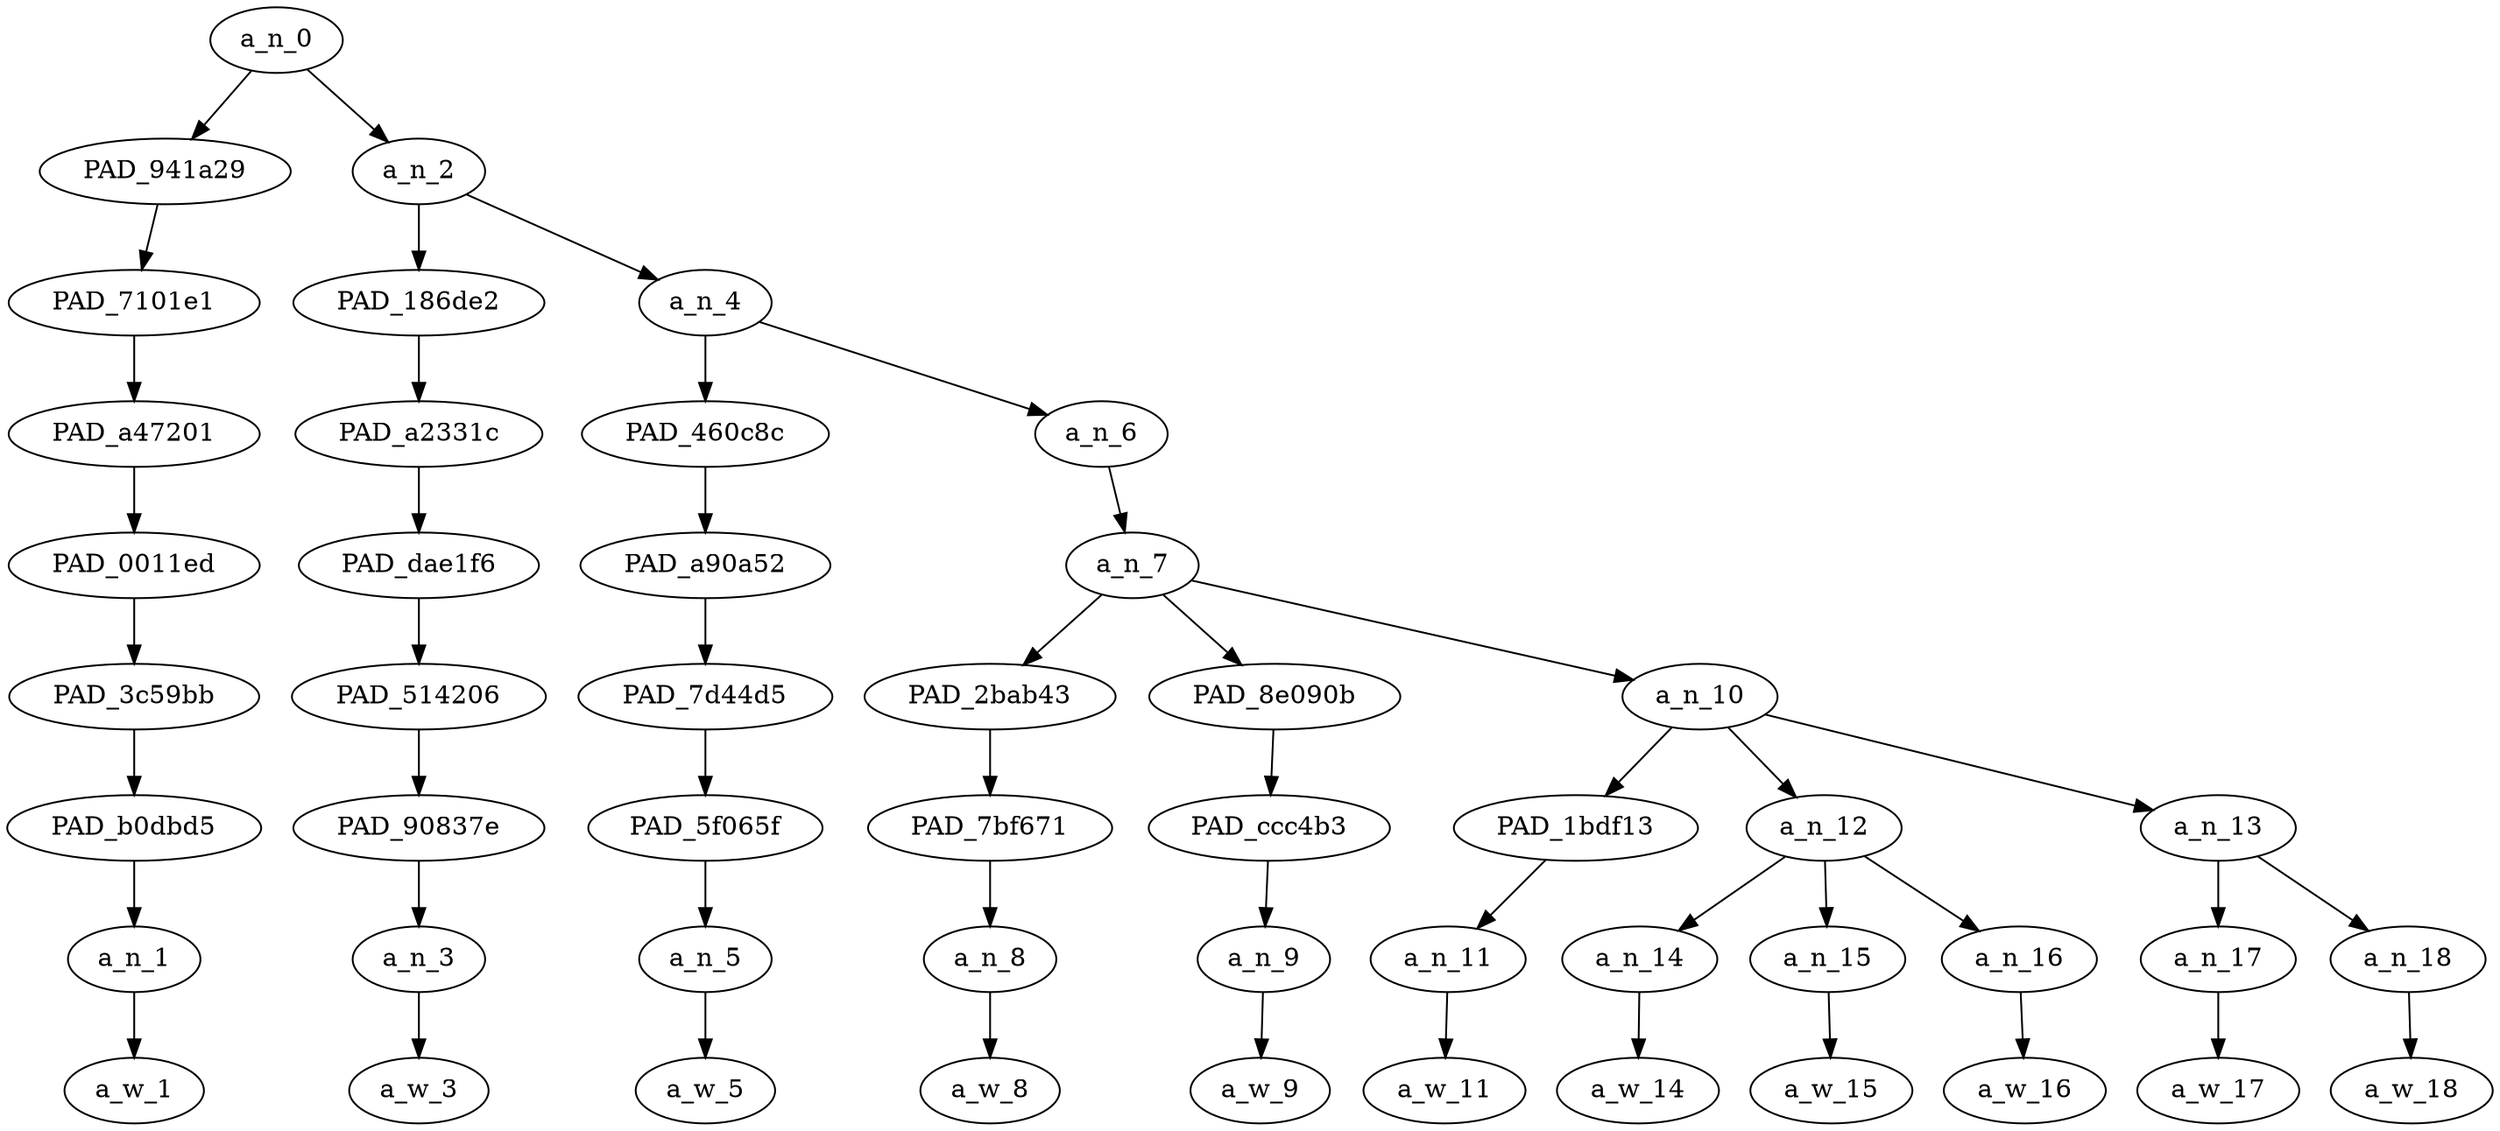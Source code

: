 strict digraph "" {
	a_n_0	[div_dir=1,
		index=0,
		level=8,
		pos="1.0902777777777777,8!",
		text_span="[0, 1, 2, 3, 4, 5, 6, 7, 8, 9, 10]",
		value=1.00000000];
	PAD_941a29	[div_dir=1,
		index=0,
		level=7,
		pos="0.0,7!",
		text_span="[0]",
		value=0.04101433];
	a_n_0 -> PAD_941a29;
	a_n_2	[div_dir=1,
		index=1,
		level=7,
		pos="2.1805555555555554,7!",
		text_span="[1, 2, 3, 4, 5, 6, 7, 8, 9, 10]",
		value=0.95873430];
	a_n_0 -> a_n_2;
	PAD_7101e1	[div_dir=1,
		index=0,
		level=6,
		pos="0.0,6!",
		text_span="[0]",
		value=0.04101433];
	PAD_941a29 -> PAD_7101e1;
	PAD_a47201	[div_dir=1,
		index=0,
		level=5,
		pos="0.0,5!",
		text_span="[0]",
		value=0.04101433];
	PAD_7101e1 -> PAD_a47201;
	PAD_0011ed	[div_dir=1,
		index=0,
		level=4,
		pos="0.0,4!",
		text_span="[0]",
		value=0.04101433];
	PAD_a47201 -> PAD_0011ed;
	PAD_3c59bb	[div_dir=1,
		index=0,
		level=3,
		pos="0.0,3!",
		text_span="[0]",
		value=0.04101433];
	PAD_0011ed -> PAD_3c59bb;
	PAD_b0dbd5	[div_dir=1,
		index=0,
		level=2,
		pos="0.0,2!",
		text_span="[0]",
		value=0.04101433];
	PAD_3c59bb -> PAD_b0dbd5;
	a_n_1	[div_dir=1,
		index=0,
		level=1,
		pos="0.0,1!",
		text_span="[0]",
		value=0.04101433];
	PAD_b0dbd5 -> a_n_1;
	a_w_1	[div_dir=0,
		index=0,
		level=0,
		pos="0,0!",
		text_span="[0]",
		value=some];
	a_n_1 -> a_w_1;
	PAD_186de2	[div_dir=1,
		index=1,
		level=6,
		pos="1.0,6!",
		text_span="[1]",
		value=0.04935751];
	a_n_2 -> PAD_186de2;
	a_n_4	[div_dir=1,
		index=2,
		level=6,
		pos="3.361111111111111,6!",
		text_span="[2, 3, 4, 5, 6, 7, 8, 9, 10]",
		value=0.90923738];
	a_n_2 -> a_n_4;
	PAD_a2331c	[div_dir=1,
		index=1,
		level=5,
		pos="1.0,5!",
		text_span="[1]",
		value=0.04935751];
	PAD_186de2 -> PAD_a2331c;
	PAD_dae1f6	[div_dir=1,
		index=1,
		level=4,
		pos="1.0,4!",
		text_span="[1]",
		value=0.04935751];
	PAD_a2331c -> PAD_dae1f6;
	PAD_514206	[div_dir=1,
		index=1,
		level=3,
		pos="1.0,3!",
		text_span="[1]",
		value=0.04935751];
	PAD_dae1f6 -> PAD_514206;
	PAD_90837e	[div_dir=1,
		index=1,
		level=2,
		pos="1.0,2!",
		text_span="[1]",
		value=0.04935751];
	PAD_514206 -> PAD_90837e;
	a_n_3	[div_dir=1,
		index=1,
		level=1,
		pos="1.0,1!",
		text_span="[1]",
		value=0.04935751];
	PAD_90837e -> a_n_3;
	a_w_3	[div_dir=0,
		index=1,
		level=0,
		pos="1,0!",
		text_span="[1]",
		value=might];
	a_n_3 -> a_w_3;
	PAD_460c8c	[div_dir=1,
		index=2,
		level=5,
		pos="2.0,5!",
		text_span="[2]",
		value=0.06134573];
	a_n_4 -> PAD_460c8c;
	a_n_6	[div_dir=1,
		index=3,
		level=5,
		pos="4.722222222222222,5!",
		text_span="[3, 4, 5, 6, 7, 8, 9, 10]",
		value=0.84774697];
	a_n_4 -> a_n_6;
	PAD_a90a52	[div_dir=1,
		index=2,
		level=4,
		pos="2.0,4!",
		text_span="[2]",
		value=0.06134573];
	PAD_460c8c -> PAD_a90a52;
	PAD_7d44d5	[div_dir=1,
		index=2,
		level=3,
		pos="2.0,3!",
		text_span="[2]",
		value=0.06134573];
	PAD_a90a52 -> PAD_7d44d5;
	PAD_5f065f	[div_dir=1,
		index=2,
		level=2,
		pos="2.0,2!",
		text_span="[2]",
		value=0.06134573];
	PAD_7d44d5 -> PAD_5f065f;
	a_n_5	[div_dir=1,
		index=2,
		level=1,
		pos="2.0,1!",
		text_span="[2]",
		value=0.06134573];
	PAD_5f065f -> a_n_5;
	a_w_5	[div_dir=0,
		index=2,
		level=0,
		pos="2,0!",
		text_span="[2]",
		value=argue];
	a_n_5 -> a_w_5;
	a_n_7	[div_dir=1,
		index=3,
		level=4,
		pos="4.722222222222222,4!",
		text_span="[3, 4, 5, 6, 7, 8, 9, 10]",
		value=0.84765686];
	a_n_6 -> a_n_7;
	PAD_2bab43	[div_dir=1,
		index=3,
		level=3,
		pos="3.0,3!",
		text_span="[3]",
		value=0.05851202];
	a_n_7 -> PAD_2bab43;
	PAD_8e090b	[div_dir=1,
		index=4,
		level=3,
		pos="4.0,3!",
		text_span="[4]",
		value=0.04783789];
	a_n_7 -> PAD_8e090b;
	a_n_10	[div_dir=-1,
		index=5,
		level=3,
		pos="7.166666666666667,3!",
		text_span="[5, 6, 7, 8, 9, 10]",
		value=0.74121684];
	a_n_7 -> a_n_10;
	PAD_7bf671	[div_dir=1,
		index=3,
		level=2,
		pos="3.0,2!",
		text_span="[3]",
		value=0.05851202];
	PAD_2bab43 -> PAD_7bf671;
	a_n_8	[div_dir=1,
		index=3,
		level=1,
		pos="3.0,1!",
		text_span="[3]",
		value=0.05851202];
	PAD_7bf671 -> a_n_8;
	a_w_8	[div_dir=0,
		index=3,
		level=0,
		pos="3,0!",
		text_span="[3]",
		value=we];
	a_n_8 -> a_w_8;
	PAD_ccc4b3	[div_dir=1,
		index=4,
		level=2,
		pos="4.0,2!",
		text_span="[4]",
		value=0.04783789];
	PAD_8e090b -> PAD_ccc4b3;
	a_n_9	[div_dir=1,
		index=4,
		level=1,
		pos="4.0,1!",
		text_span="[4]",
		value=0.04783789];
	PAD_ccc4b3 -> a_n_9;
	a_w_9	[div_dir=0,
		index=4,
		level=0,
		pos="4,0!",
		text_span="[4]",
		value=already];
	a_n_9 -> a_w_9;
	PAD_1bdf13	[div_dir=1,
		index=5,
		level=2,
		pos="5.0,2!",
		text_span="[5]",
		value=0.04864987];
	a_n_10 -> PAD_1bdf13;
	a_n_12	[div_dir=-1,
		index=6,
		level=2,
		pos="7.0,2!",
		text_span="[6, 7, 8]",
		value=0.56333957];
	a_n_10 -> a_n_12;
	a_n_13	[div_dir=1,
		index=7,
		level=2,
		pos="9.5,2!",
		text_span="[9, 10]",
		value=0.12911301];
	a_n_10 -> a_n_13;
	a_n_11	[div_dir=1,
		index=5,
		level=1,
		pos="5.0,1!",
		text_span="[5]",
		value=0.04864987];
	PAD_1bdf13 -> a_n_11;
	a_w_11	[div_dir=0,
		index=5,
		level=0,
		pos="5,0!",
		text_span="[5]",
		value=had];
	a_n_11 -> a_w_11;
	a_n_14	[div_dir=1,
		index=6,
		level=1,
		pos="6.0,1!",
		text_span="[6]",
		value=0.08604618];
	a_n_12 -> a_n_14;
	a_n_15	[div_dir=-1,
		index=7,
		level=1,
		pos="7.0,1!",
		text_span="[7]",
		value=0.34674193];
	a_n_12 -> a_n_15;
	a_n_16	[div_dir=1,
		index=8,
		level=1,
		pos="8.0,1!",
		text_span="[8]",
		value=0.12969700];
	a_n_12 -> a_n_16;
	a_w_14	[div_dir=0,
		index=6,
		level=0,
		pos="6,0!",
		text_span="[6]",
		value=a];
	a_n_14 -> a_w_14;
	a_w_15	[div_dir=0,
		index=7,
		level=0,
		pos="7,0!",
		text_span="[7]",
		value=muslim];
	a_n_15 -> a_w_15;
	a_w_16	[div_dir=0,
		index=8,
		level=0,
		pos="8,0!",
		text_span="[8]",
		value=leader];
	a_n_16 -> a_w_16;
	a_n_17	[div_dir=1,
		index=9,
		level=1,
		pos="9.0,1!",
		text_span="[9]",
		value=0.06276899];
	a_n_13 -> a_n_17;
	a_n_18	[div_dir=1,
		index=10,
		level=1,
		pos="10.0,1!",
		text_span="[10]",
		value=0.06572075];
	a_n_13 -> a_n_18;
	a_w_17	[div_dir=0,
		index=9,
		level=0,
		pos="9,0!",
		text_span="[9]",
		value=just];
	a_n_17 -> a_w_17;
	a_w_18	[div_dir=0,
		index=10,
		level=0,
		pos="10,0!",
		text_span="[10]",
		value=saying];
	a_n_18 -> a_w_18;
}
